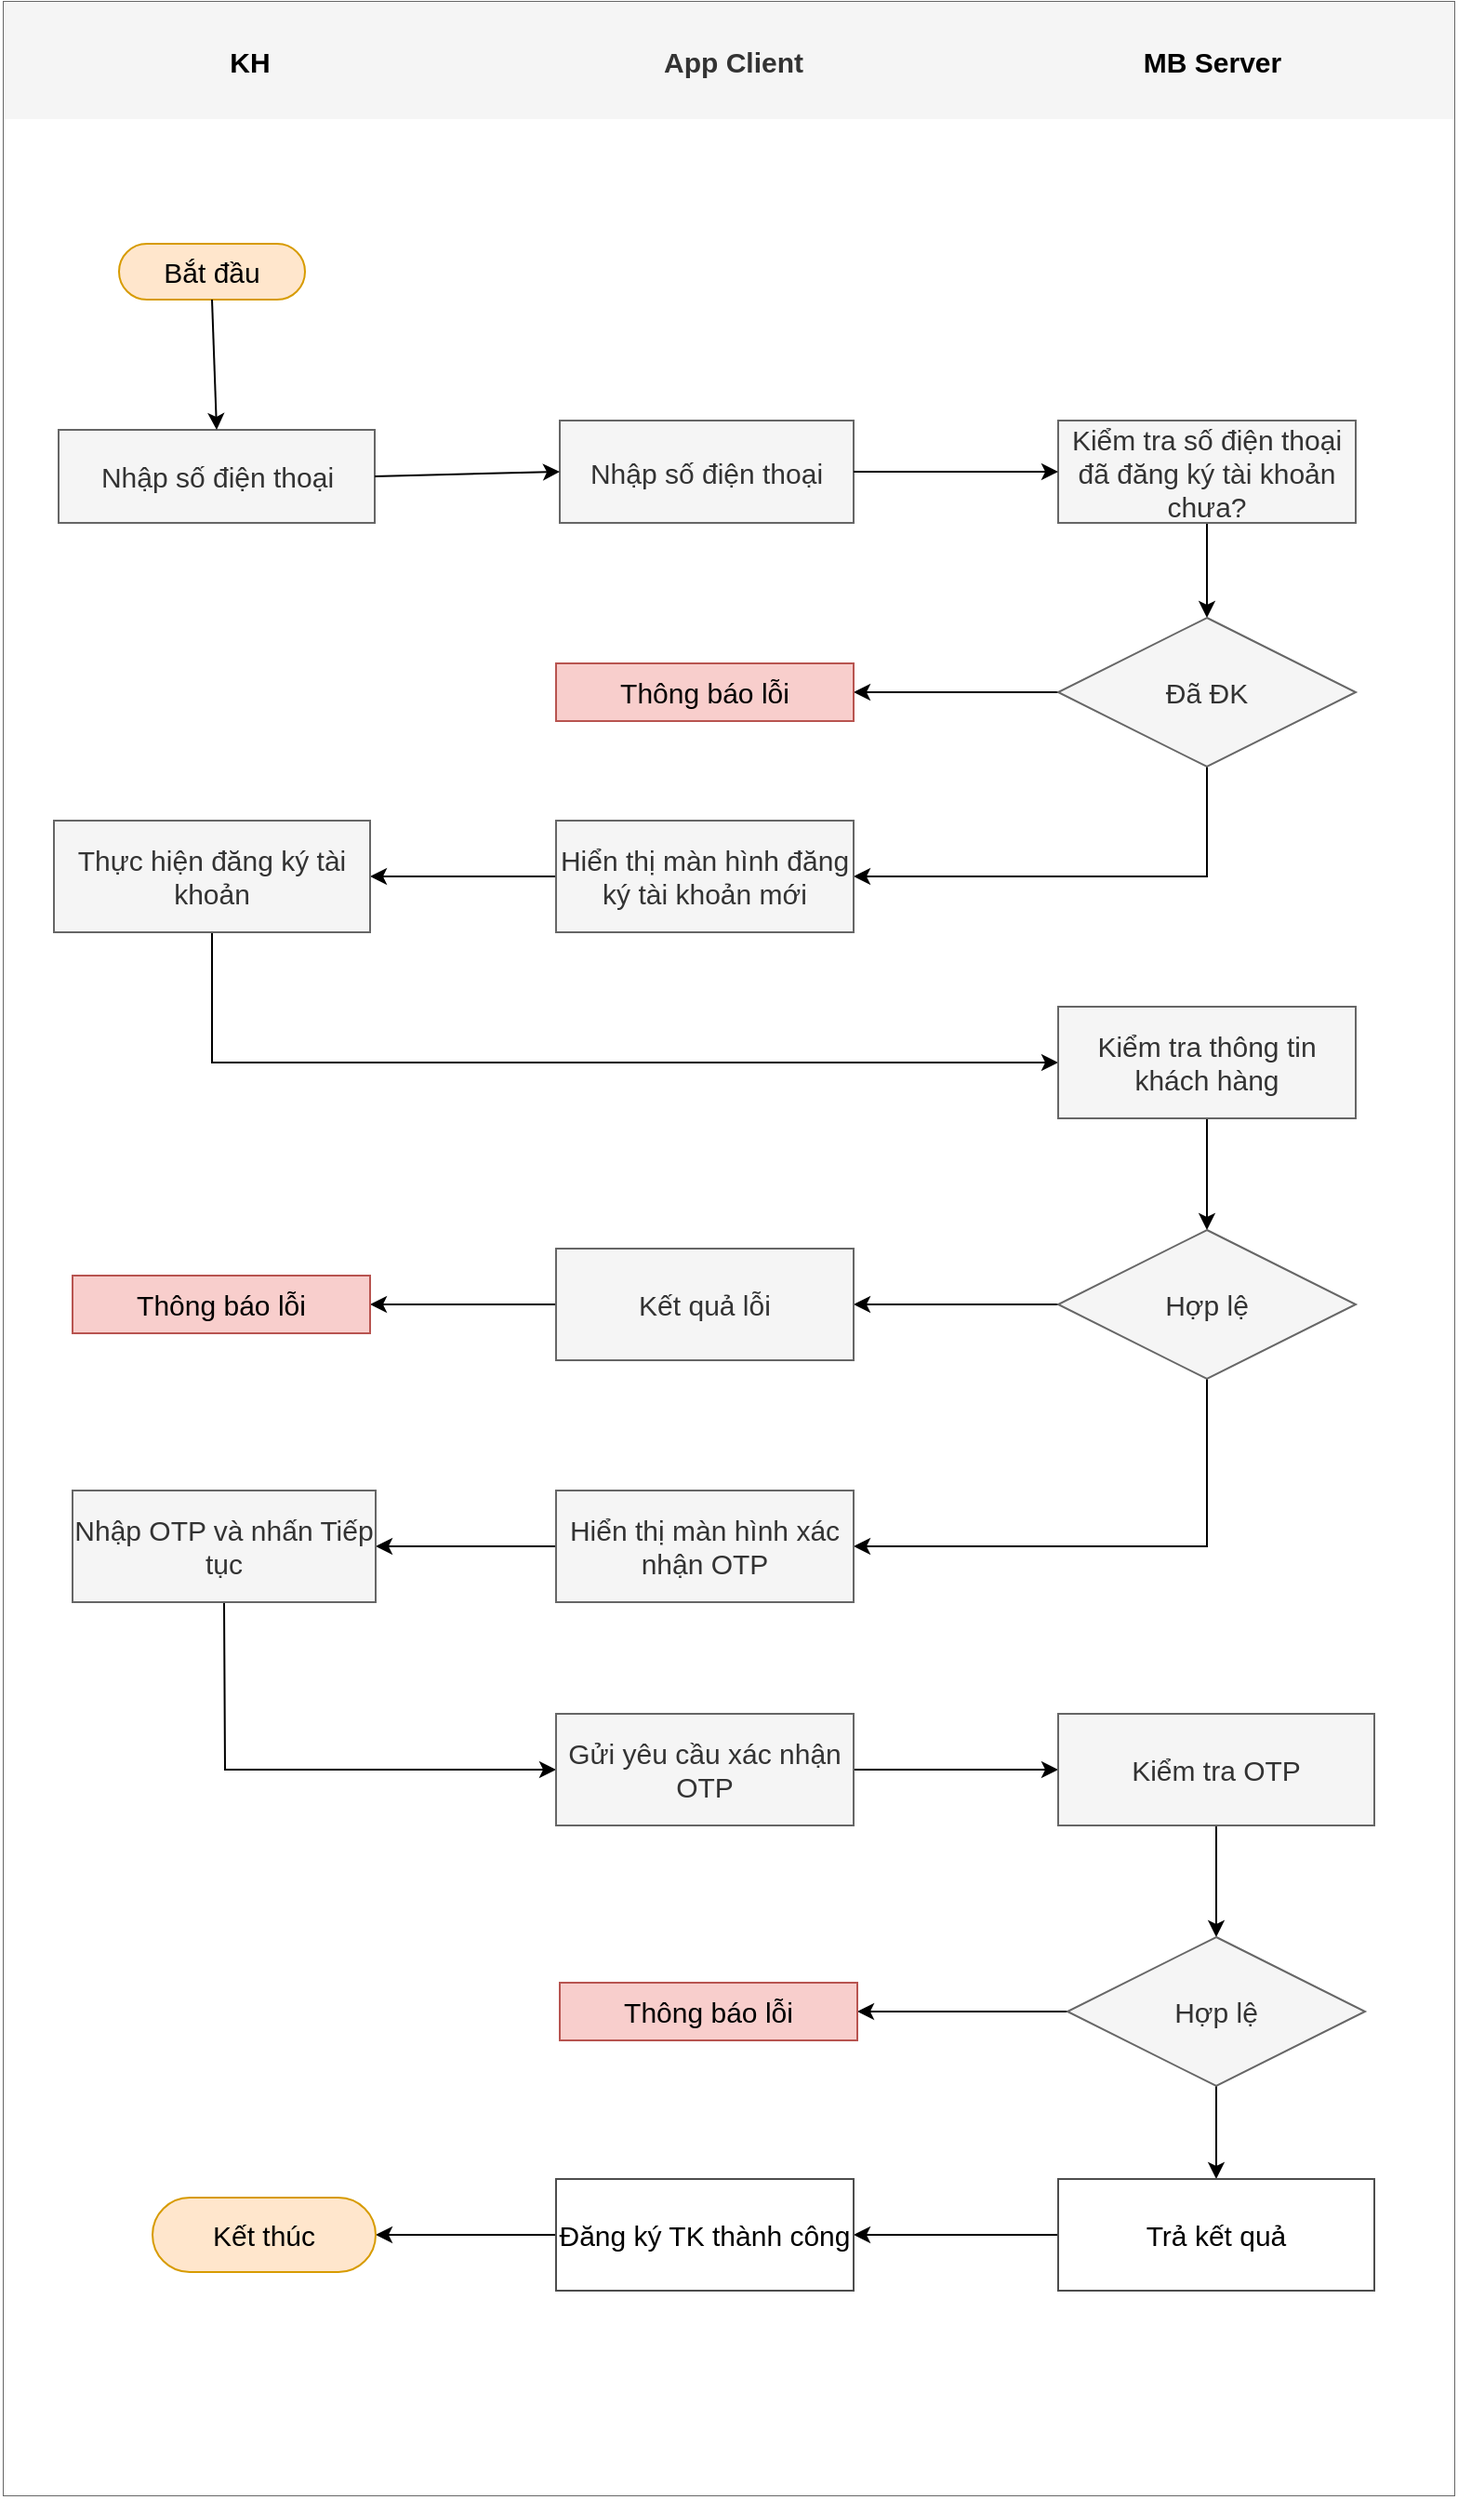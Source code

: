 <mxfile version="13.9.9" type="device"><diagram id="86BubM4frCeYiwxmIqef" name="Page-1"><mxGraphModel dx="1097" dy="689" grid="1" gridSize="10" guides="1" tooltips="1" connect="1" arrows="1" fold="1" page="1" pageScale="1" pageWidth="827" pageHeight="1169" math="0" shadow="0"><root><mxCell id="0"/><mxCell id="1" parent="0"/><mxCell id="-0znd23k4DJUV3-uli2E-3" value="" style="shape=table;startSize=0;container=1;collapsible=0;childLayout=tableLayout;fillColor=#f5f5f5;strokeColor=#666666;fontColor=#333333;" parent="1" vertex="1"><mxGeometry x="23" y="820" width="780" height="1340" as="geometry"/></mxCell><mxCell id="-0znd23k4DJUV3-uli2E-4" value="" style="shape=partialRectangle;collapsible=0;dropTarget=0;pointerEvents=0;fillColor=#F5F5F5;top=0;left=0;bottom=0;right=0;points=[[0,0.5],[1,0.5]];portConstraint=eastwest;strokeWidth=2;fontColor=#333333;strokeColor=#666666;" parent="-0znd23k4DJUV3-uli2E-3" vertex="1"><mxGeometry width="780" height="63" as="geometry"/></mxCell><mxCell id="-0znd23k4DJUV3-uli2E-5" value="&lt;b&gt;&lt;font style=&quot;font-size: 15px&quot;&gt;KH&lt;/font&gt;&lt;/b&gt;" style="shape=partialRectangle;html=1;whiteSpace=wrap;connectable=0;overflow=hidden;fillColor=none;top=0;left=0;bottom=0;right=0;pointerEvents=1;" parent="-0znd23k4DJUV3-uli2E-4" vertex="1"><mxGeometry width="265" height="63" as="geometry"><mxRectangle width="265" height="63" as="alternateBounds"/></mxGeometry></mxCell><mxCell id="-0znd23k4DJUV3-uli2E-6" value="&lt;b&gt;&lt;font style=&quot;font-size: 15px&quot;&gt;App Client&lt;/font&gt;&lt;/b&gt;" style="shape=partialRectangle;html=1;whiteSpace=wrap;connectable=0;overflow=hidden;top=0;left=0;bottom=0;right=0;pointerEvents=1;fillColor=#f5f5f5;fontColor=#333333;strokeColor=#666666;" parent="-0znd23k4DJUV3-uli2E-4" vertex="1"><mxGeometry x="265" width="255" height="63" as="geometry"><mxRectangle width="255" height="63" as="alternateBounds"/></mxGeometry></mxCell><mxCell id="-0znd23k4DJUV3-uli2E-7" value="&lt;b&gt;&lt;font style=&quot;font-size: 15px&quot;&gt;MB Server&lt;/font&gt;&lt;/b&gt;" style="shape=partialRectangle;html=1;whiteSpace=wrap;connectable=0;overflow=hidden;fillColor=none;top=0;left=0;bottom=0;right=0;pointerEvents=1;" parent="-0znd23k4DJUV3-uli2E-4" vertex="1"><mxGeometry x="520" width="260" height="63" as="geometry"><mxRectangle width="260" height="63" as="alternateBounds"/></mxGeometry></mxCell><mxCell id="-0znd23k4DJUV3-uli2E-8" value="" style="shape=partialRectangle;collapsible=0;dropTarget=0;pointerEvents=0;fillColor=none;top=0;left=0;bottom=0;right=0;points=[[0,0.5],[1,0.5]];portConstraint=eastwest;" parent="-0znd23k4DJUV3-uli2E-3" vertex="1"><mxGeometry y="63" width="780" height="1277" as="geometry"/></mxCell><mxCell id="-0znd23k4DJUV3-uli2E-9" value="" style="shape=partialRectangle;html=1;whiteSpace=wrap;connectable=0;overflow=hidden;top=0;left=0;bottom=0;right=0;pointerEvents=1;strokeWidth=3;dashed=1;" parent="-0znd23k4DJUV3-uli2E-8" vertex="1"><mxGeometry width="265" height="1277" as="geometry"><mxRectangle width="265" height="1277" as="alternateBounds"/></mxGeometry></mxCell><mxCell id="-0znd23k4DJUV3-uli2E-10" value="" style="shape=partialRectangle;html=1;whiteSpace=wrap;connectable=0;overflow=hidden;top=0;left=0;bottom=0;right=0;pointerEvents=1;dashed=1;strokeWidth=3;" parent="-0znd23k4DJUV3-uli2E-8" vertex="1"><mxGeometry x="265" width="255" height="1277" as="geometry"><mxRectangle width="255" height="1277" as="alternateBounds"/></mxGeometry></mxCell><mxCell id="-0znd23k4DJUV3-uli2E-11" value="" style="shape=partialRectangle;html=1;whiteSpace=wrap;connectable=0;overflow=hidden;top=0;left=0;bottom=0;right=0;pointerEvents=1;" parent="-0znd23k4DJUV3-uli2E-8" vertex="1"><mxGeometry x="520" width="260" height="1277" as="geometry"><mxRectangle width="260" height="1277" as="alternateBounds"/></mxGeometry></mxCell><mxCell id="-0znd23k4DJUV3-uli2E-48" value="Bắt đầu" style="rounded=1;whiteSpace=wrap;html=1;fontSize=15;fillColor=#ffe6cc;strokeColor=#d79b00;arcSize=50;" parent="1" vertex="1"><mxGeometry x="85" y="950" width="100" height="30" as="geometry"/></mxCell><mxCell id="-0znd23k4DJUV3-uli2E-49" value="Nhập số điện thoại" style="rounded=0;whiteSpace=wrap;html=1;fontSize=15;fillColor=#f5f5f5;fontColor=#333333;strokeColor=#666666;" parent="1" vertex="1"><mxGeometry x="52.5" y="1050" width="170" height="50" as="geometry"/></mxCell><mxCell id="-0znd23k4DJUV3-uli2E-50" value="Nhập số điện thoại" style="rounded=0;whiteSpace=wrap;html=1;fontSize=15;fillColor=#f5f5f5;fontColor=#333333;strokeColor=#666666;" parent="1" vertex="1"><mxGeometry x="322" y="1045" width="158" height="55" as="geometry"/></mxCell><mxCell id="-0znd23k4DJUV3-uli2E-53" value="" style="endArrow=classic;html=1;rounded=0;fontSize=15;exitX=0.5;exitY=1;exitDx=0;exitDy=0;entryX=0.5;entryY=0;entryDx=0;entryDy=0;" parent="1" source="-0znd23k4DJUV3-uli2E-48" target="-0znd23k4DJUV3-uli2E-49" edge="1"><mxGeometry width="50" height="50" relative="1" as="geometry"><mxPoint x="350" y="1220" as="sourcePoint"/><mxPoint x="400" y="1170" as="targetPoint"/></mxGeometry></mxCell><mxCell id="-0znd23k4DJUV3-uli2E-54" style="edgeStyle=none;rounded=0;orthogonalLoop=1;jettySize=auto;html=1;exitX=0.5;exitY=1;exitDx=0;exitDy=0;fontSize=15;" parent="1" source="-0znd23k4DJUV3-uli2E-49" target="-0znd23k4DJUV3-uli2E-49" edge="1"><mxGeometry relative="1" as="geometry"/></mxCell><mxCell id="-0znd23k4DJUV3-uli2E-55" value="" style="endArrow=classic;html=1;rounded=0;fontSize=15;exitX=1;exitY=0.5;exitDx=0;exitDy=0;entryX=0;entryY=0.5;entryDx=0;entryDy=0;" parent="1" source="-0znd23k4DJUV3-uli2E-49" target="-0znd23k4DJUV3-uli2E-50" edge="1"><mxGeometry width="50" height="50" relative="1" as="geometry"><mxPoint x="350" y="1220" as="sourcePoint"/><mxPoint x="400" y="1170" as="targetPoint"/></mxGeometry></mxCell><mxCell id="-0znd23k4DJUV3-uli2E-61" style="edgeStyle=none;rounded=0;orthogonalLoop=1;jettySize=auto;html=1;exitX=0.5;exitY=1;exitDx=0;exitDy=0;fontSize=15;" parent="1" source="-0znd23k4DJUV3-uli2E-56" target="-0znd23k4DJUV3-uli2E-59" edge="1"><mxGeometry relative="1" as="geometry"/></mxCell><mxCell id="-0znd23k4DJUV3-uli2E-56" value="Kiểm tra số điện thoại đã đăng ký tài khoản chưa?" style="rounded=0;whiteSpace=wrap;html=1;fontSize=15;fillColor=#f5f5f5;fontColor=#333333;strokeColor=#666666;" parent="1" vertex="1"><mxGeometry x="590" y="1045" width="160" height="55" as="geometry"/></mxCell><mxCell id="-0znd23k4DJUV3-uli2E-57" value="" style="endArrow=classic;html=1;rounded=0;fontSize=15;exitX=1;exitY=0.5;exitDx=0;exitDy=0;entryX=0;entryY=0.5;entryDx=0;entryDy=0;" parent="1" source="-0znd23k4DJUV3-uli2E-50" target="-0znd23k4DJUV3-uli2E-56" edge="1"><mxGeometry width="50" height="50" relative="1" as="geometry"><mxPoint x="214.25" y="1085" as="sourcePoint"/><mxPoint x="320" y="1082.5" as="targetPoint"/></mxGeometry></mxCell><mxCell id="-0znd23k4DJUV3-uli2E-65" style="edgeStyle=none;rounded=0;orthogonalLoop=1;jettySize=auto;html=1;exitX=0;exitY=0.5;exitDx=0;exitDy=0;entryX=1;entryY=0.5;entryDx=0;entryDy=0;fontSize=15;" parent="1" source="-0znd23k4DJUV3-uli2E-59" target="-0znd23k4DJUV3-uli2E-64" edge="1"><mxGeometry relative="1" as="geometry"/></mxCell><mxCell id="-0znd23k4DJUV3-uli2E-68" style="edgeStyle=none;rounded=0;orthogonalLoop=1;jettySize=auto;html=1;exitX=0.5;exitY=1;exitDx=0;exitDy=0;entryX=1;entryY=0.5;entryDx=0;entryDy=0;fontSize=15;" parent="1" source="-0znd23k4DJUV3-uli2E-59" target="-0znd23k4DJUV3-uli2E-66" edge="1"><mxGeometry relative="1" as="geometry"><Array as="points"><mxPoint x="670" y="1290"/></Array></mxGeometry></mxCell><mxCell id="-0znd23k4DJUV3-uli2E-59" value="Đã ĐK" style="rhombus;whiteSpace=wrap;html=1;fontSize=15;strokeWidth=1;fillColor=#f5f5f5;fontColor=#333333;strokeColor=#666666;" parent="1" vertex="1"><mxGeometry x="590" y="1151" width="160" height="80" as="geometry"/></mxCell><mxCell id="-0znd23k4DJUV3-uli2E-64" value="Thông báo lỗi" style="rounded=0;whiteSpace=wrap;html=1;fontSize=15;strokeWidth=1;strokeColor=#b85450;fillColor=#f8cecc;" parent="1" vertex="1"><mxGeometry x="320" y="1175.5" width="160" height="31" as="geometry"/></mxCell><mxCell id="-0znd23k4DJUV3-uli2E-70" style="edgeStyle=none;rounded=0;orthogonalLoop=1;jettySize=auto;html=1;exitX=0;exitY=0.5;exitDx=0;exitDy=0;entryX=1;entryY=0.5;entryDx=0;entryDy=0;fontSize=15;" parent="1" source="-0znd23k4DJUV3-uli2E-66" target="-0znd23k4DJUV3-uli2E-69" edge="1"><mxGeometry relative="1" as="geometry"/></mxCell><mxCell id="-0znd23k4DJUV3-uli2E-66" value="Hiển thị màn hình đăng ký tài khoản mới" style="rounded=0;whiteSpace=wrap;html=1;fontSize=15;strokeWidth=1;fillColor=#f5f5f5;fontColor=#333333;strokeColor=#666666;" parent="1" vertex="1"><mxGeometry x="320" y="1260" width="160" height="60" as="geometry"/></mxCell><mxCell id="-0znd23k4DJUV3-uli2E-72" style="edgeStyle=none;rounded=0;orthogonalLoop=1;jettySize=auto;html=1;exitX=0.5;exitY=1;exitDx=0;exitDy=0;entryX=0;entryY=0.5;entryDx=0;entryDy=0;fontSize=15;" parent="1" source="-0znd23k4DJUV3-uli2E-69" target="-0znd23k4DJUV3-uli2E-71" edge="1"><mxGeometry relative="1" as="geometry"><Array as="points"><mxPoint x="135" y="1390"/></Array></mxGeometry></mxCell><mxCell id="-0znd23k4DJUV3-uli2E-69" value="Thực hiện đăng ký tài khoản" style="rounded=0;whiteSpace=wrap;html=1;fontSize=15;strokeColor=#666666;strokeWidth=1;fillColor=#f5f5f5;fontColor=#333333;" parent="1" vertex="1"><mxGeometry x="50" y="1260" width="170" height="60" as="geometry"/></mxCell><mxCell id="-0znd23k4DJUV3-uli2E-74" style="edgeStyle=none;rounded=0;orthogonalLoop=1;jettySize=auto;html=1;exitX=0.5;exitY=1;exitDx=0;exitDy=0;entryX=0.5;entryY=0;entryDx=0;entryDy=0;fontSize=15;" parent="1" source="-0znd23k4DJUV3-uli2E-71" target="-0znd23k4DJUV3-uli2E-73" edge="1"><mxGeometry relative="1" as="geometry"/></mxCell><mxCell id="-0znd23k4DJUV3-uli2E-71" value="Kiểm tra thông tin khách hàng" style="rounded=0;whiteSpace=wrap;html=1;fontSize=15;strokeColor=#666666;strokeWidth=1;fillColor=#f5f5f5;fontColor=#333333;" parent="1" vertex="1"><mxGeometry x="590" y="1360" width="160" height="60" as="geometry"/></mxCell><mxCell id="-0znd23k4DJUV3-uli2E-76" style="edgeStyle=none;rounded=0;orthogonalLoop=1;jettySize=auto;html=1;exitX=0;exitY=0.5;exitDx=0;exitDy=0;entryX=1;entryY=0.5;entryDx=0;entryDy=0;fontSize=15;" parent="1" source="-0znd23k4DJUV3-uli2E-73" target="-0znd23k4DJUV3-uli2E-75" edge="1"><mxGeometry relative="1" as="geometry"/></mxCell><mxCell id="-0znd23k4DJUV3-uli2E-80" style="edgeStyle=none;rounded=0;orthogonalLoop=1;jettySize=auto;html=1;exitX=0.5;exitY=1;exitDx=0;exitDy=0;entryX=1;entryY=0.5;entryDx=0;entryDy=0;fontSize=15;" parent="1" source="-0znd23k4DJUV3-uli2E-73" target="-0znd23k4DJUV3-uli2E-79" edge="1"><mxGeometry relative="1" as="geometry"><Array as="points"><mxPoint x="670" y="1650"/></Array></mxGeometry></mxCell><mxCell id="-0znd23k4DJUV3-uli2E-73" value="Hợp lệ" style="rhombus;whiteSpace=wrap;html=1;fontSize=15;strokeWidth=1;fillColor=#f5f5f5;fontColor=#333333;strokeColor=#666666;" parent="1" vertex="1"><mxGeometry x="590" y="1480" width="160" height="80" as="geometry"/></mxCell><mxCell id="-0znd23k4DJUV3-uli2E-78" style="edgeStyle=none;rounded=0;orthogonalLoop=1;jettySize=auto;html=1;exitX=0;exitY=0.5;exitDx=0;exitDy=0;entryX=1;entryY=0.5;entryDx=0;entryDy=0;fontSize=15;" parent="1" source="-0znd23k4DJUV3-uli2E-75" target="-0znd23k4DJUV3-uli2E-77" edge="1"><mxGeometry relative="1" as="geometry"/></mxCell><mxCell id="-0znd23k4DJUV3-uli2E-75" value="Kết quả lỗi" style="rounded=0;whiteSpace=wrap;html=1;fontSize=15;strokeColor=#666666;strokeWidth=1;fillColor=#f5f5f5;fontColor=#333333;" parent="1" vertex="1"><mxGeometry x="320" y="1490" width="160" height="60" as="geometry"/></mxCell><mxCell id="-0znd23k4DJUV3-uli2E-77" value="Thông báo lỗi" style="rounded=0;whiteSpace=wrap;html=1;fontSize=15;strokeWidth=1;strokeColor=#b85450;fillColor=#f8cecc;" parent="1" vertex="1"><mxGeometry x="60" y="1504.5" width="160" height="31" as="geometry"/></mxCell><mxCell id="-0znd23k4DJUV3-uli2E-82" style="edgeStyle=none;rounded=0;orthogonalLoop=1;jettySize=auto;html=1;exitX=0;exitY=0.5;exitDx=0;exitDy=0;entryX=1;entryY=0.5;entryDx=0;entryDy=0;fontSize=15;" parent="1" source="-0znd23k4DJUV3-uli2E-79" target="-0znd23k4DJUV3-uli2E-81" edge="1"><mxGeometry relative="1" as="geometry"/></mxCell><mxCell id="-0znd23k4DJUV3-uli2E-79" value="Hiển thị màn hình xác nhận OTP" style="rounded=0;whiteSpace=wrap;html=1;fontSize=15;strokeColor=#666666;strokeWidth=1;fillColor=#f5f5f5;fontColor=#333333;" parent="1" vertex="1"><mxGeometry x="320" y="1620" width="160" height="60" as="geometry"/></mxCell><mxCell id="-0znd23k4DJUV3-uli2E-84" style="edgeStyle=none;rounded=0;orthogonalLoop=1;jettySize=auto;html=1;exitX=0.5;exitY=1;exitDx=0;exitDy=0;entryX=0;entryY=0.5;entryDx=0;entryDy=0;fontSize=15;" parent="1" source="-0znd23k4DJUV3-uli2E-81" target="-0znd23k4DJUV3-uli2E-83" edge="1"><mxGeometry relative="1" as="geometry"><Array as="points"><mxPoint x="142" y="1770"/></Array></mxGeometry></mxCell><mxCell id="-0znd23k4DJUV3-uli2E-81" value="Nhập OTP và nhấn Tiếp tục" style="rounded=0;whiteSpace=wrap;html=1;fontSize=15;strokeColor=#666666;strokeWidth=1;fillColor=#f5f5f5;fontColor=#333333;" parent="1" vertex="1"><mxGeometry x="60" y="1620" width="163" height="60" as="geometry"/></mxCell><mxCell id="-0znd23k4DJUV3-uli2E-86" style="edgeStyle=none;rounded=0;orthogonalLoop=1;jettySize=auto;html=1;exitX=1;exitY=0.5;exitDx=0;exitDy=0;entryX=0;entryY=0.5;entryDx=0;entryDy=0;fontSize=15;" parent="1" source="-0znd23k4DJUV3-uli2E-83" target="-0znd23k4DJUV3-uli2E-85" edge="1"><mxGeometry relative="1" as="geometry"/></mxCell><mxCell id="-0znd23k4DJUV3-uli2E-83" value="Gửi yêu cầu xác nhận OTP" style="rounded=0;whiteSpace=wrap;html=1;fontSize=15;strokeColor=#666666;strokeWidth=1;fillColor=#f5f5f5;fontColor=#333333;" parent="1" vertex="1"><mxGeometry x="320" y="1740" width="160" height="60" as="geometry"/></mxCell><mxCell id="-0znd23k4DJUV3-uli2E-88" style="edgeStyle=none;rounded=0;orthogonalLoop=1;jettySize=auto;html=1;exitX=0.5;exitY=1;exitDx=0;exitDy=0;entryX=0.5;entryY=0;entryDx=0;entryDy=0;fontSize=15;" parent="1" source="-0znd23k4DJUV3-uli2E-85" target="-0znd23k4DJUV3-uli2E-87" edge="1"><mxGeometry relative="1" as="geometry"/></mxCell><mxCell id="-0znd23k4DJUV3-uli2E-85" value="Kiểm tra OTP" style="rounded=0;whiteSpace=wrap;html=1;fontSize=15;strokeColor=#666666;strokeWidth=1;fillColor=#f5f5f5;fontColor=#333333;" parent="1" vertex="1"><mxGeometry x="590" y="1740" width="170" height="60" as="geometry"/></mxCell><mxCell id="-0znd23k4DJUV3-uli2E-90" style="edgeStyle=none;rounded=0;orthogonalLoop=1;jettySize=auto;html=1;exitX=0;exitY=0.5;exitDx=0;exitDy=0;fontSize=15;" parent="1" source="-0znd23k4DJUV3-uli2E-87" target="-0znd23k4DJUV3-uli2E-89" edge="1"><mxGeometry relative="1" as="geometry"/></mxCell><mxCell id="-0znd23k4DJUV3-uli2E-93" style="edgeStyle=none;rounded=0;orthogonalLoop=1;jettySize=auto;html=1;exitX=0.5;exitY=1;exitDx=0;exitDy=0;fontSize=15;" parent="1" source="-0znd23k4DJUV3-uli2E-87" target="-0znd23k4DJUV3-uli2E-91" edge="1"><mxGeometry relative="1" as="geometry"/></mxCell><mxCell id="-0znd23k4DJUV3-uli2E-87" value="Hợp lệ" style="rhombus;whiteSpace=wrap;html=1;fontSize=15;strokeWidth=1;fillColor=#f5f5f5;fontColor=#333333;strokeColor=#666666;" parent="1" vertex="1"><mxGeometry x="595" y="1860" width="160" height="80" as="geometry"/></mxCell><mxCell id="-0znd23k4DJUV3-uli2E-89" value="Thông báo lỗi" style="rounded=0;whiteSpace=wrap;html=1;fontSize=15;strokeWidth=1;strokeColor=#b85450;fillColor=#f8cecc;" parent="1" vertex="1"><mxGeometry x="322" y="1884.5" width="160" height="31" as="geometry"/></mxCell><mxCell id="-0znd23k4DJUV3-uli2E-94" style="edgeStyle=none;rounded=0;orthogonalLoop=1;jettySize=auto;html=1;exitX=0;exitY=0.5;exitDx=0;exitDy=0;entryX=1;entryY=0.5;entryDx=0;entryDy=0;fontSize=15;" parent="1" source="-0znd23k4DJUV3-uli2E-91" target="-0znd23k4DJUV3-uli2E-92" edge="1"><mxGeometry relative="1" as="geometry"/></mxCell><mxCell id="-0znd23k4DJUV3-uli2E-91" value="Trả kết quả" style="rounded=0;whiteSpace=wrap;html=1;fontSize=15;strokeColor=#4D4D4D;strokeWidth=1;gradientColor=none;" parent="1" vertex="1"><mxGeometry x="590" y="1990" width="170" height="60" as="geometry"/></mxCell><mxCell id="-0znd23k4DJUV3-uli2E-96" style="edgeStyle=none;rounded=0;orthogonalLoop=1;jettySize=auto;html=1;exitX=0;exitY=0.5;exitDx=0;exitDy=0;entryX=1;entryY=0.5;entryDx=0;entryDy=0;fontSize=15;" parent="1" source="-0znd23k4DJUV3-uli2E-92" target="-0znd23k4DJUV3-uli2E-95" edge="1"><mxGeometry relative="1" as="geometry"/></mxCell><mxCell id="-0znd23k4DJUV3-uli2E-92" value="Đăng ký TK thành công" style="rounded=0;whiteSpace=wrap;html=1;fontSize=15;strokeColor=#4D4D4D;strokeWidth=1;gradientColor=none;" parent="1" vertex="1"><mxGeometry x="320" y="1990" width="160" height="60" as="geometry"/></mxCell><mxCell id="-0znd23k4DJUV3-uli2E-95" value="Kết thúc" style="rounded=1;whiteSpace=wrap;html=1;fontSize=15;strokeColor=#d79b00;strokeWidth=1;fillColor=#ffe6cc;arcSize=50;" parent="1" vertex="1"><mxGeometry x="103" y="2000" width="120" height="40" as="geometry"/></mxCell></root></mxGraphModel></diagram></mxfile>
